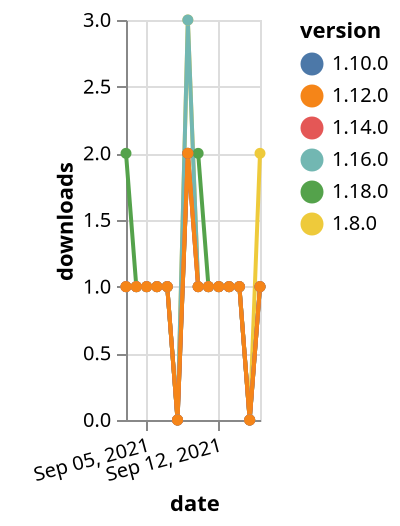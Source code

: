 {"$schema": "https://vega.github.io/schema/vega-lite/v5.json", "description": "A simple bar chart with embedded data.", "data": {"values": [{"date": "2021-09-03", "total": 119, "delta": 2, "version": "1.18.0"}, {"date": "2021-09-04", "total": 120, "delta": 1, "version": "1.18.0"}, {"date": "2021-09-05", "total": 121, "delta": 1, "version": "1.18.0"}, {"date": "2021-09-06", "total": 122, "delta": 1, "version": "1.18.0"}, {"date": "2021-09-07", "total": 123, "delta": 1, "version": "1.18.0"}, {"date": "2021-09-08", "total": 123, "delta": 0, "version": "1.18.0"}, {"date": "2021-09-09", "total": 125, "delta": 2, "version": "1.18.0"}, {"date": "2021-09-10", "total": 127, "delta": 2, "version": "1.18.0"}, {"date": "2021-09-11", "total": 128, "delta": 1, "version": "1.18.0"}, {"date": "2021-09-12", "total": 129, "delta": 1, "version": "1.18.0"}, {"date": "2021-09-13", "total": 130, "delta": 1, "version": "1.18.0"}, {"date": "2021-09-14", "total": 131, "delta": 1, "version": "1.18.0"}, {"date": "2021-09-15", "total": 131, "delta": 0, "version": "1.18.0"}, {"date": "2021-09-16", "total": 132, "delta": 1, "version": "1.18.0"}, {"date": "2021-09-03", "total": 246, "delta": 1, "version": "1.8.0"}, {"date": "2021-09-04", "total": 247, "delta": 1, "version": "1.8.0"}, {"date": "2021-09-05", "total": 248, "delta": 1, "version": "1.8.0"}, {"date": "2021-09-06", "total": 249, "delta": 1, "version": "1.8.0"}, {"date": "2021-09-07", "total": 250, "delta": 1, "version": "1.8.0"}, {"date": "2021-09-08", "total": 250, "delta": 0, "version": "1.8.0"}, {"date": "2021-09-09", "total": 253, "delta": 3, "version": "1.8.0"}, {"date": "2021-09-10", "total": 254, "delta": 1, "version": "1.8.0"}, {"date": "2021-09-11", "total": 255, "delta": 1, "version": "1.8.0"}, {"date": "2021-09-12", "total": 256, "delta": 1, "version": "1.8.0"}, {"date": "2021-09-13", "total": 257, "delta": 1, "version": "1.8.0"}, {"date": "2021-09-14", "total": 258, "delta": 1, "version": "1.8.0"}, {"date": "2021-09-15", "total": 258, "delta": 0, "version": "1.8.0"}, {"date": "2021-09-16", "total": 260, "delta": 2, "version": "1.8.0"}, {"date": "2021-09-03", "total": 201, "delta": 1, "version": "1.10.0"}, {"date": "2021-09-04", "total": 202, "delta": 1, "version": "1.10.0"}, {"date": "2021-09-05", "total": 203, "delta": 1, "version": "1.10.0"}, {"date": "2021-09-06", "total": 204, "delta": 1, "version": "1.10.0"}, {"date": "2021-09-07", "total": 205, "delta": 1, "version": "1.10.0"}, {"date": "2021-09-08", "total": 205, "delta": 0, "version": "1.10.0"}, {"date": "2021-09-09", "total": 207, "delta": 2, "version": "1.10.0"}, {"date": "2021-09-10", "total": 208, "delta": 1, "version": "1.10.0"}, {"date": "2021-09-11", "total": 209, "delta": 1, "version": "1.10.0"}, {"date": "2021-09-12", "total": 210, "delta": 1, "version": "1.10.0"}, {"date": "2021-09-13", "total": 211, "delta": 1, "version": "1.10.0"}, {"date": "2021-09-14", "total": 212, "delta": 1, "version": "1.10.0"}, {"date": "2021-09-15", "total": 212, "delta": 0, "version": "1.10.0"}, {"date": "2021-09-16", "total": 213, "delta": 1, "version": "1.10.0"}, {"date": "2021-09-03", "total": 184, "delta": 1, "version": "1.16.0"}, {"date": "2021-09-04", "total": 185, "delta": 1, "version": "1.16.0"}, {"date": "2021-09-05", "total": 186, "delta": 1, "version": "1.16.0"}, {"date": "2021-09-06", "total": 187, "delta": 1, "version": "1.16.0"}, {"date": "2021-09-07", "total": 188, "delta": 1, "version": "1.16.0"}, {"date": "2021-09-08", "total": 188, "delta": 0, "version": "1.16.0"}, {"date": "2021-09-09", "total": 191, "delta": 3, "version": "1.16.0"}, {"date": "2021-09-10", "total": 192, "delta": 1, "version": "1.16.0"}, {"date": "2021-09-11", "total": 193, "delta": 1, "version": "1.16.0"}, {"date": "2021-09-12", "total": 194, "delta": 1, "version": "1.16.0"}, {"date": "2021-09-13", "total": 195, "delta": 1, "version": "1.16.0"}, {"date": "2021-09-14", "total": 196, "delta": 1, "version": "1.16.0"}, {"date": "2021-09-15", "total": 196, "delta": 0, "version": "1.16.0"}, {"date": "2021-09-16", "total": 197, "delta": 1, "version": "1.16.0"}, {"date": "2021-09-03", "total": 168, "delta": 1, "version": "1.14.0"}, {"date": "2021-09-04", "total": 169, "delta": 1, "version": "1.14.0"}, {"date": "2021-09-05", "total": 170, "delta": 1, "version": "1.14.0"}, {"date": "2021-09-06", "total": 171, "delta": 1, "version": "1.14.0"}, {"date": "2021-09-07", "total": 172, "delta": 1, "version": "1.14.0"}, {"date": "2021-09-08", "total": 172, "delta": 0, "version": "1.14.0"}, {"date": "2021-09-09", "total": 174, "delta": 2, "version": "1.14.0"}, {"date": "2021-09-10", "total": 175, "delta": 1, "version": "1.14.0"}, {"date": "2021-09-11", "total": 176, "delta": 1, "version": "1.14.0"}, {"date": "2021-09-12", "total": 177, "delta": 1, "version": "1.14.0"}, {"date": "2021-09-13", "total": 178, "delta": 1, "version": "1.14.0"}, {"date": "2021-09-14", "total": 179, "delta": 1, "version": "1.14.0"}, {"date": "2021-09-15", "total": 179, "delta": 0, "version": "1.14.0"}, {"date": "2021-09-16", "total": 180, "delta": 1, "version": "1.14.0"}, {"date": "2021-09-03", "total": 193, "delta": 1, "version": "1.12.0"}, {"date": "2021-09-04", "total": 194, "delta": 1, "version": "1.12.0"}, {"date": "2021-09-05", "total": 195, "delta": 1, "version": "1.12.0"}, {"date": "2021-09-06", "total": 196, "delta": 1, "version": "1.12.0"}, {"date": "2021-09-07", "total": 197, "delta": 1, "version": "1.12.0"}, {"date": "2021-09-08", "total": 197, "delta": 0, "version": "1.12.0"}, {"date": "2021-09-09", "total": 199, "delta": 2, "version": "1.12.0"}, {"date": "2021-09-10", "total": 200, "delta": 1, "version": "1.12.0"}, {"date": "2021-09-11", "total": 201, "delta": 1, "version": "1.12.0"}, {"date": "2021-09-12", "total": 202, "delta": 1, "version": "1.12.0"}, {"date": "2021-09-13", "total": 203, "delta": 1, "version": "1.12.0"}, {"date": "2021-09-14", "total": 204, "delta": 1, "version": "1.12.0"}, {"date": "2021-09-15", "total": 204, "delta": 0, "version": "1.12.0"}, {"date": "2021-09-16", "total": 205, "delta": 1, "version": "1.12.0"}]}, "width": "container", "mark": {"type": "line", "point": {"filled": true}}, "encoding": {"x": {"field": "date", "type": "temporal", "timeUnit": "yearmonthdate", "title": "date", "axis": {"labelAngle": -15}}, "y": {"field": "delta", "type": "quantitative", "title": "downloads"}, "color": {"field": "version", "type": "nominal"}, "tooltip": {"field": "delta"}}}